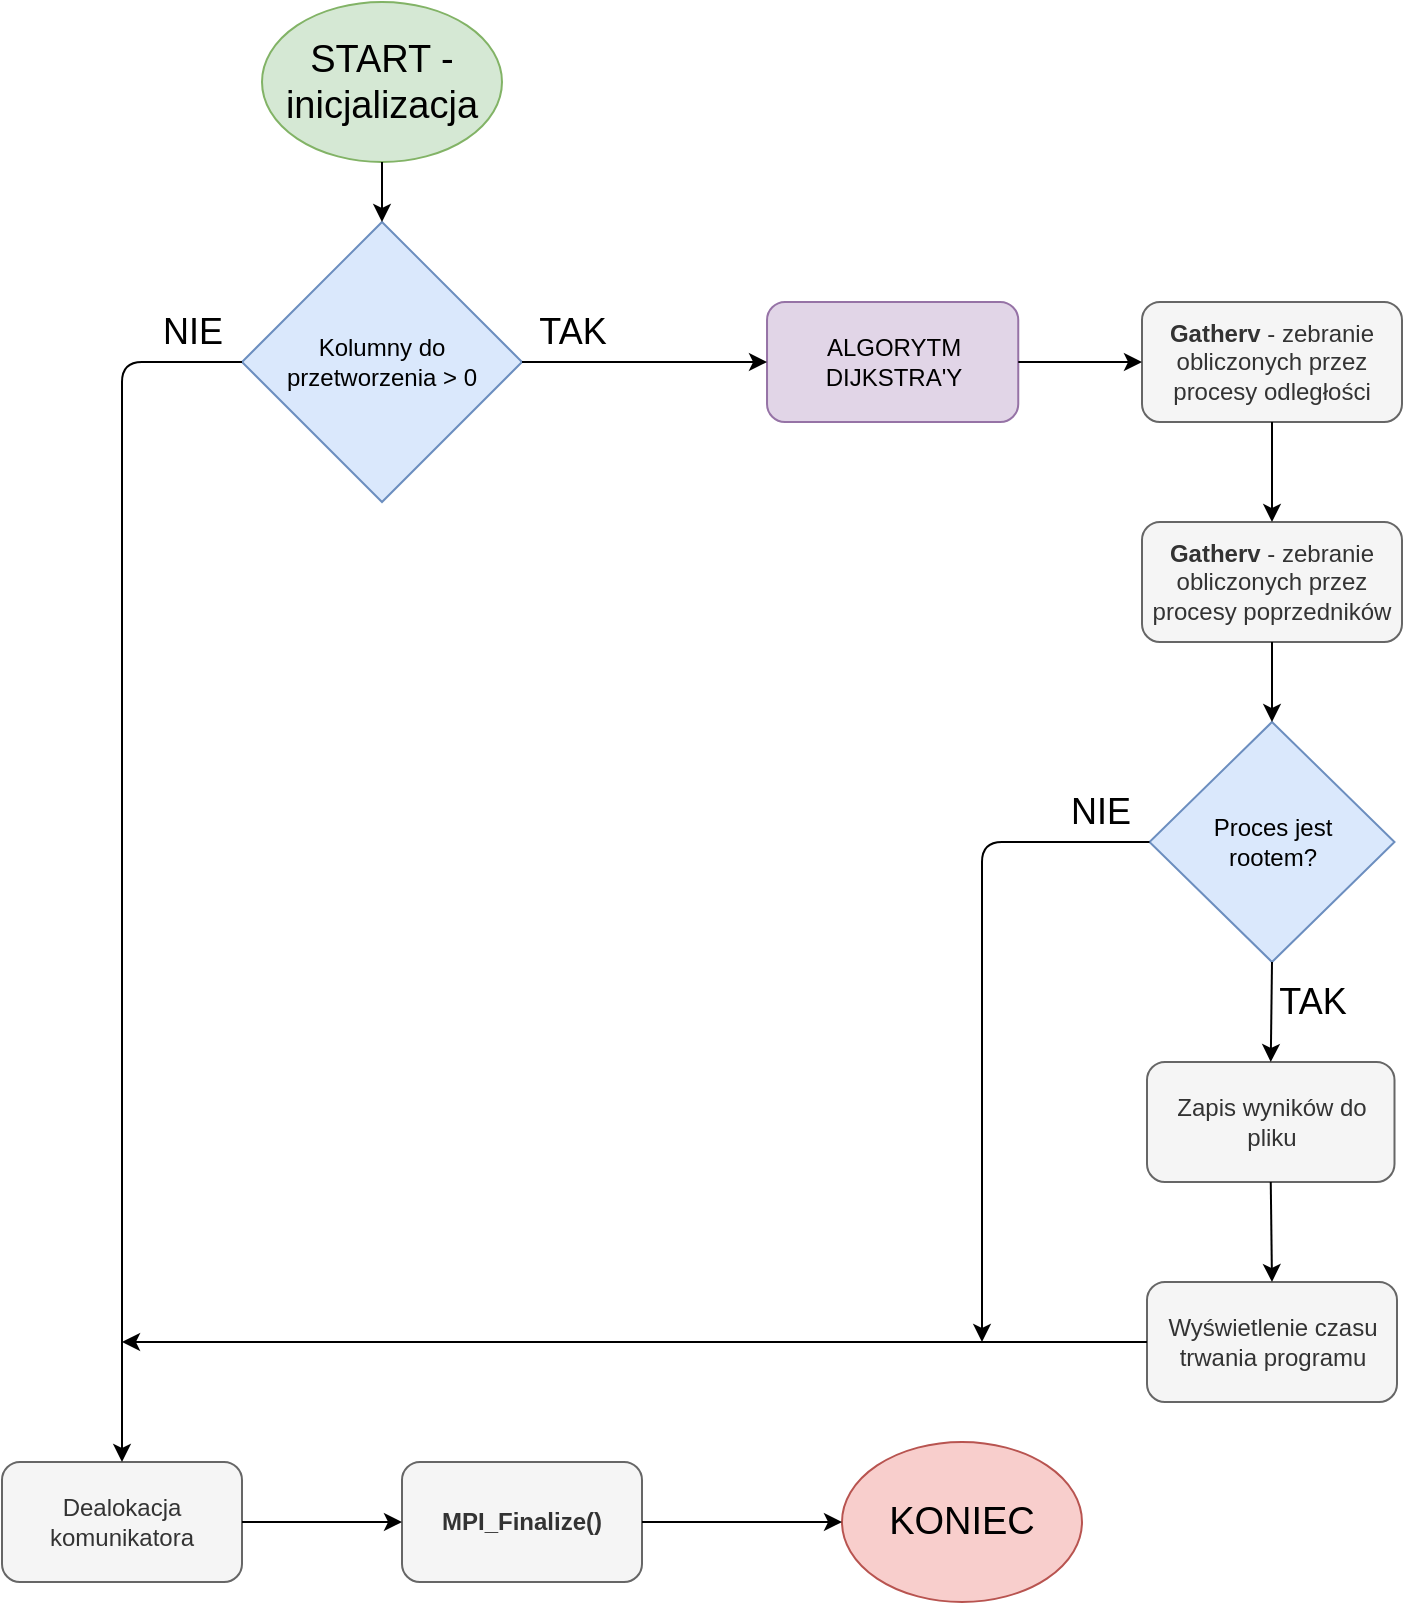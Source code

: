 <mxfile version="12.9.14" type="device"><diagram id="g0KRA8-nP94cfFxT3HJx" name="Page-1"><mxGraphModel dx="2062" dy="1122" grid="1" gridSize="10" guides="1" tooltips="1" connect="1" arrows="1" fold="1" page="1" pageScale="1" pageWidth="750" pageHeight="850" math="0" shadow="0"><root><mxCell id="0"/><mxCell id="1" parent="0"/><mxCell id="iCsvEKj32EQ5D8eNWFou-1" value="START - inicjalizacja" style="ellipse;whiteSpace=wrap;html=1;fillColor=#d5e8d4;strokeColor=#82b366;fontSize=19;" parent="1" vertex="1"><mxGeometry x="140" y="10" width="120" height="80" as="geometry"/></mxCell><mxCell id="iCsvEKj32EQ5D8eNWFou-2" value="Dealokacja komunikatora" style="rounded=1;whiteSpace=wrap;html=1;fillColor=#f5f5f5;strokeColor=#666666;fontColor=#333333;" parent="1" vertex="1"><mxGeometry x="10" y="740" width="120" height="60" as="geometry"/></mxCell><mxCell id="iCsvEKj32EQ5D8eNWFou-3" value="Kolumny do przetworzenia &amp;gt; 0" style="rhombus;whiteSpace=wrap;html=1;fillColor=#dae8fc;strokeColor=#6c8ebf;" parent="1" vertex="1"><mxGeometry x="130" y="120" width="140" height="140" as="geometry"/></mxCell><mxCell id="iCsvEKj32EQ5D8eNWFou-4" value="&lt;b&gt;MPI_Finalize()&lt;/b&gt;" style="rounded=1;whiteSpace=wrap;html=1;fillColor=#f5f5f5;strokeColor=#666666;fontColor=#333333;" parent="1" vertex="1"><mxGeometry x="210" y="740" width="120" height="60" as="geometry"/></mxCell><mxCell id="iCsvEKj32EQ5D8eNWFou-5" value="KONIEC" style="ellipse;whiteSpace=wrap;html=1;fillColor=#f8cecc;strokeColor=#b85450;fontSize=19;" parent="1" vertex="1"><mxGeometry x="430" y="730" width="120" height="80" as="geometry"/></mxCell><mxCell id="iCsvEKj32EQ5D8eNWFou-6" value="" style="endArrow=classic;html=1;exitX=0;exitY=0.5;exitDx=0;exitDy=0;entryX=0.5;entryY=0;entryDx=0;entryDy=0;" parent="1" source="iCsvEKj32EQ5D8eNWFou-3" target="iCsvEKj32EQ5D8eNWFou-2" edge="1"><mxGeometry width="50" height="50" relative="1" as="geometry"><mxPoint x="40" y="370" as="sourcePoint"/><mxPoint x="190" y="730" as="targetPoint"/><Array as="points"><mxPoint x="70" y="190"/><mxPoint x="70" y="720"/></Array></mxGeometry></mxCell><mxCell id="iCsvEKj32EQ5D8eNWFou-7" value="&lt;b&gt;Gatherv&lt;/b&gt; - zebranie obliczonych przez procesy odległości" style="rounded=1;whiteSpace=wrap;html=1;fillColor=#f5f5f5;strokeColor=#666666;fontColor=#333333;" parent="1" vertex="1"><mxGeometry x="580" y="160" width="130" height="60" as="geometry"/></mxCell><mxCell id="iCsvEKj32EQ5D8eNWFou-8" value="&lt;b&gt;Gatherv&lt;/b&gt; - zebranie obliczonych przez procesy poprzedników" style="rounded=1;whiteSpace=wrap;html=1;fillColor=#f5f5f5;strokeColor=#666666;fontColor=#333333;" parent="1" vertex="1"><mxGeometry x="580" y="270" width="130" height="60" as="geometry"/></mxCell><mxCell id="iCsvEKj32EQ5D8eNWFou-9" value="Zapis wyników do pliku" style="rounded=1;whiteSpace=wrap;html=1;fillColor=#f5f5f5;strokeColor=#666666;fontColor=#333333;" parent="1" vertex="1"><mxGeometry x="582.5" y="540" width="123.75" height="60" as="geometry"/></mxCell><mxCell id="iCsvEKj32EQ5D8eNWFou-10" value="Wyświetlenie czasu trwania programu" style="rounded=1;whiteSpace=wrap;html=1;fillColor=#f5f5f5;strokeColor=#666666;fontColor=#333333;" parent="1" vertex="1"><mxGeometry x="582.5" y="650" width="125" height="60" as="geometry"/></mxCell><mxCell id="iCsvEKj32EQ5D8eNWFou-11" value="" style="endArrow=classic;html=1;exitX=0;exitY=0.5;exitDx=0;exitDy=0;" parent="1" source="iCsvEKj32EQ5D8eNWFou-10" edge="1"><mxGeometry width="50" height="50" relative="1" as="geometry"><mxPoint x="230" y="900" as="sourcePoint"/><mxPoint x="70" y="680" as="targetPoint"/></mxGeometry></mxCell><mxCell id="iCsvEKj32EQ5D8eNWFou-12" value="Proces jest &lt;br&gt;rootem?" style="rhombus;whiteSpace=wrap;html=1;fillColor=#dae8fc;strokeColor=#6c8ebf;" parent="1" vertex="1"><mxGeometry x="583.75" y="370" width="122.5" height="120" as="geometry"/></mxCell><mxCell id="iCsvEKj32EQ5D8eNWFou-13" value="" style="endArrow=classic;html=1;exitX=0;exitY=0.5;exitDx=0;exitDy=0;" parent="1" source="iCsvEKj32EQ5D8eNWFou-12" edge="1"><mxGeometry width="50" height="50" relative="1" as="geometry"><mxPoint x="310" y="690" as="sourcePoint"/><mxPoint x="500" y="680" as="targetPoint"/><Array as="points"><mxPoint x="500" y="430"/></Array></mxGeometry></mxCell><mxCell id="iCsvEKj32EQ5D8eNWFou-14" value="" style="endArrow=classic;html=1;entryX=0.5;entryY=0;entryDx=0;entryDy=0;exitX=0.5;exitY=1;exitDx=0;exitDy=0;" parent="1" source="iCsvEKj32EQ5D8eNWFou-12" target="iCsvEKj32EQ5D8eNWFou-9" edge="1"><mxGeometry width="50" height="50" relative="1" as="geometry"><mxPoint x="190" y="570" as="sourcePoint"/><mxPoint x="240" y="520" as="targetPoint"/></mxGeometry></mxCell><mxCell id="iCsvEKj32EQ5D8eNWFou-15" value="" style="endArrow=classic;html=1;entryX=0.5;entryY=0;entryDx=0;entryDy=0;exitX=0.5;exitY=1;exitDx=0;exitDy=0;" parent="1" source="iCsvEKj32EQ5D8eNWFou-9" target="iCsvEKj32EQ5D8eNWFou-10" edge="1"><mxGeometry width="50" height="50" relative="1" as="geometry"><mxPoint x="290" y="800" as="sourcePoint"/><mxPoint x="340" y="750" as="targetPoint"/></mxGeometry></mxCell><mxCell id="iCsvEKj32EQ5D8eNWFou-16" value="TAK" style="text;html=1;align=center;verticalAlign=middle;resizable=0;points=[];autosize=1;fontSize=18;" parent="1" vertex="1"><mxGeometry x="640" y="495" width="50" height="30" as="geometry"/></mxCell><mxCell id="iCsvEKj32EQ5D8eNWFou-17" value="NIE" style="text;html=1;align=center;verticalAlign=middle;resizable=0;points=[];autosize=1;fontSize=18;" parent="1" vertex="1"><mxGeometry x="533.75" y="400" width="50" height="30" as="geometry"/></mxCell><mxCell id="iCsvEKj32EQ5D8eNWFou-18" value="" style="endArrow=classic;html=1;exitX=1;exitY=0.5;exitDx=0;exitDy=0;entryX=0;entryY=0.5;entryDx=0;entryDy=0;" parent="1" source="iCsvEKj32EQ5D8eNWFou-2" target="iCsvEKj32EQ5D8eNWFou-4" edge="1"><mxGeometry width="50" height="50" relative="1" as="geometry"><mxPoint x="110" y="960" as="sourcePoint"/><mxPoint x="70" y="910" as="targetPoint"/></mxGeometry></mxCell><mxCell id="iCsvEKj32EQ5D8eNWFou-19" value="" style="endArrow=classic;html=1;entryX=0;entryY=0.5;entryDx=0;entryDy=0;" parent="1" source="iCsvEKj32EQ5D8eNWFou-4" target="iCsvEKj32EQ5D8eNWFou-5" edge="1"><mxGeometry width="50" height="50" relative="1" as="geometry"><mxPoint x="180" y="830" as="sourcePoint"/><mxPoint x="240" y="870" as="targetPoint"/></mxGeometry></mxCell><mxCell id="iCsvEKj32EQ5D8eNWFou-20" value="NIE" style="text;html=1;align=center;verticalAlign=middle;resizable=0;points=[];autosize=1;fontSize=18;" parent="1" vertex="1"><mxGeometry x="80" y="160" width="50" height="30" as="geometry"/></mxCell><mxCell id="iCsvEKj32EQ5D8eNWFou-21" value="ALGORYTM DIJKSTRA'Y" style="rounded=1;whiteSpace=wrap;html=1;fillColor=#e1d5e7;strokeColor=#9673a6;" parent="1" vertex="1"><mxGeometry x="392.51" y="160" width="125.62" height="60" as="geometry"/></mxCell><mxCell id="iCsvEKj32EQ5D8eNWFou-22" value="" style="endArrow=classic;html=1;entryX=0.5;entryY=0;entryDx=0;entryDy=0;exitX=0.5;exitY=1;exitDx=0;exitDy=0;" parent="1" source="iCsvEKj32EQ5D8eNWFou-8" target="iCsvEKj32EQ5D8eNWFou-12" edge="1"><mxGeometry width="50" height="50" relative="1" as="geometry"><mxPoint x="290" y="480" as="sourcePoint"/><mxPoint x="340" y="430" as="targetPoint"/></mxGeometry></mxCell><mxCell id="iCsvEKj32EQ5D8eNWFou-23" value="" style="endArrow=classic;html=1;entryX=0.5;entryY=0;entryDx=0;entryDy=0;exitX=0.5;exitY=1;exitDx=0;exitDy=0;" parent="1" source="iCsvEKj32EQ5D8eNWFou-7" target="iCsvEKj32EQ5D8eNWFou-8" edge="1"><mxGeometry width="50" height="50" relative="1" as="geometry"><mxPoint x="290" y="490" as="sourcePoint"/><mxPoint x="340" y="440" as="targetPoint"/></mxGeometry></mxCell><mxCell id="iCsvEKj32EQ5D8eNWFou-24" value="" style="endArrow=classic;html=1;exitX=1;exitY=0.5;exitDx=0;exitDy=0;entryX=0;entryY=0.5;entryDx=0;entryDy=0;" parent="1" source="iCsvEKj32EQ5D8eNWFou-3" target="iCsvEKj32EQ5D8eNWFou-21" edge="1"><mxGeometry width="50" height="50" relative="1" as="geometry"><mxPoint x="290" y="230" as="sourcePoint"/><mxPoint x="340" y="180" as="targetPoint"/></mxGeometry></mxCell><mxCell id="iCsvEKj32EQ5D8eNWFou-26" value="" style="endArrow=classic;html=1;entryX=0;entryY=0.5;entryDx=0;entryDy=0;exitX=1;exitY=0.5;exitDx=0;exitDy=0;" parent="1" source="iCsvEKj32EQ5D8eNWFou-21" target="iCsvEKj32EQ5D8eNWFou-7" edge="1"><mxGeometry width="50" height="50" relative="1" as="geometry"><mxPoint x="330" y="280" as="sourcePoint"/><mxPoint x="380" y="230" as="targetPoint"/></mxGeometry></mxCell><mxCell id="iCsvEKj32EQ5D8eNWFou-27" value="" style="endArrow=classic;html=1;entryX=0.5;entryY=0;entryDx=0;entryDy=0;exitX=0.5;exitY=1;exitDx=0;exitDy=0;" parent="1" source="iCsvEKj32EQ5D8eNWFou-1" target="iCsvEKj32EQ5D8eNWFou-3" edge="1"><mxGeometry width="50" height="50" relative="1" as="geometry"><mxPoint x="70" y="140" as="sourcePoint"/><mxPoint x="120" y="90" as="targetPoint"/></mxGeometry></mxCell><mxCell id="iCsvEKj32EQ5D8eNWFou-28" value="TAK" style="text;html=1;align=center;verticalAlign=middle;resizable=0;points=[];autosize=1;fontSize=18;" parent="1" vertex="1"><mxGeometry x="270" y="160" width="50" height="30" as="geometry"/></mxCell></root></mxGraphModel></diagram></mxfile>